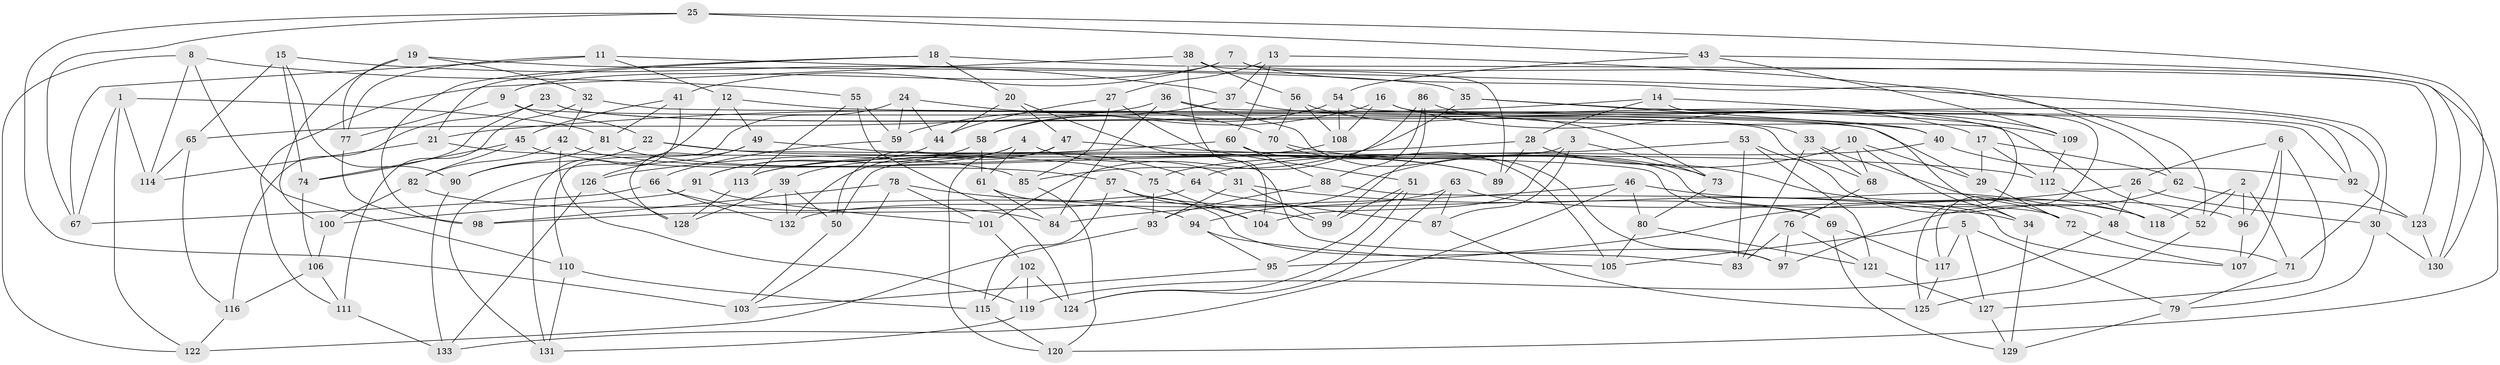 // coarse degree distribution, {6: 0.5975609756097561, 4: 0.3780487804878049, 5: 0.024390243902439025}
// Generated by graph-tools (version 1.1) at 2025/24/03/03/25 07:24:26]
// undirected, 133 vertices, 266 edges
graph export_dot {
graph [start="1"]
  node [color=gray90,style=filled];
  1;
  2;
  3;
  4;
  5;
  6;
  7;
  8;
  9;
  10;
  11;
  12;
  13;
  14;
  15;
  16;
  17;
  18;
  19;
  20;
  21;
  22;
  23;
  24;
  25;
  26;
  27;
  28;
  29;
  30;
  31;
  32;
  33;
  34;
  35;
  36;
  37;
  38;
  39;
  40;
  41;
  42;
  43;
  44;
  45;
  46;
  47;
  48;
  49;
  50;
  51;
  52;
  53;
  54;
  55;
  56;
  57;
  58;
  59;
  60;
  61;
  62;
  63;
  64;
  65;
  66;
  67;
  68;
  69;
  70;
  71;
  72;
  73;
  74;
  75;
  76;
  77;
  78;
  79;
  80;
  81;
  82;
  83;
  84;
  85;
  86;
  87;
  88;
  89;
  90;
  91;
  92;
  93;
  94;
  95;
  96;
  97;
  98;
  99;
  100;
  101;
  102;
  103;
  104;
  105;
  106;
  107;
  108;
  109;
  110;
  111;
  112;
  113;
  114;
  115;
  116;
  117;
  118;
  119;
  120;
  121;
  122;
  123;
  124;
  125;
  126;
  127;
  128;
  129;
  130;
  131;
  132;
  133;
  1 -- 81;
  1 -- 122;
  1 -- 67;
  1 -- 114;
  2 -- 118;
  2 -- 96;
  2 -- 52;
  2 -- 71;
  3 -- 104;
  3 -- 73;
  3 -- 50;
  3 -- 87;
  4 -- 39;
  4 -- 31;
  4 -- 50;
  4 -- 61;
  5 -- 117;
  5 -- 79;
  5 -- 105;
  5 -- 127;
  6 -- 26;
  6 -- 96;
  6 -- 107;
  6 -- 127;
  7 -- 62;
  7 -- 41;
  7 -- 9;
  7 -- 120;
  8 -- 122;
  8 -- 110;
  8 -- 55;
  8 -- 114;
  9 -- 68;
  9 -- 77;
  9 -- 22;
  10 -- 34;
  10 -- 94;
  10 -- 29;
  10 -- 68;
  11 -- 30;
  11 -- 77;
  11 -- 67;
  11 -- 12;
  12 -- 40;
  12 -- 131;
  12 -- 49;
  13 -- 52;
  13 -- 37;
  13 -- 27;
  13 -- 60;
  14 -- 109;
  14 -- 28;
  14 -- 21;
  14 -- 117;
  15 -- 74;
  15 -- 90;
  15 -- 37;
  15 -- 65;
  16 -- 108;
  16 -- 71;
  16 -- 59;
  16 -- 17;
  17 -- 62;
  17 -- 112;
  17 -- 29;
  18 -- 20;
  18 -- 21;
  18 -- 123;
  18 -- 98;
  19 -- 100;
  19 -- 35;
  19 -- 77;
  19 -- 32;
  20 -- 83;
  20 -- 44;
  20 -- 47;
  21 -- 85;
  21 -- 114;
  22 -- 90;
  22 -- 75;
  22 -- 69;
  23 -- 29;
  23 -- 74;
  23 -- 116;
  23 -- 33;
  24 -- 59;
  24 -- 44;
  24 -- 110;
  24 -- 70;
  25 -- 103;
  25 -- 130;
  25 -- 43;
  25 -- 67;
  26 -- 30;
  26 -- 48;
  26 -- 95;
  27 -- 85;
  27 -- 44;
  27 -- 51;
  28 -- 113;
  28 -- 89;
  28 -- 118;
  29 -- 72;
  30 -- 130;
  30 -- 79;
  31 -- 34;
  31 -- 93;
  31 -- 99;
  32 -- 34;
  32 -- 111;
  32 -- 42;
  33 -- 83;
  33 -- 72;
  33 -- 68;
  34 -- 129;
  35 -- 40;
  35 -- 85;
  35 -- 125;
  36 -- 97;
  36 -- 92;
  36 -- 65;
  36 -- 84;
  37 -- 58;
  37 -- 52;
  38 -- 104;
  38 -- 56;
  38 -- 111;
  38 -- 89;
  39 -- 128;
  39 -- 50;
  39 -- 132;
  40 -- 92;
  40 -- 64;
  41 -- 45;
  41 -- 131;
  41 -- 81;
  42 -- 57;
  42 -- 119;
  42 -- 82;
  43 -- 54;
  43 -- 109;
  43 -- 130;
  44 -- 91;
  45 -- 89;
  45 -- 74;
  45 -- 82;
  46 -- 80;
  46 -- 133;
  46 -- 84;
  46 -- 48;
  47 -- 132;
  47 -- 120;
  47 -- 112;
  48 -- 71;
  48 -- 119;
  49 -- 128;
  49 -- 64;
  49 -- 126;
  50 -- 103;
  51 -- 99;
  51 -- 95;
  51 -- 124;
  52 -- 125;
  53 -- 121;
  53 -- 83;
  53 -- 75;
  53 -- 118;
  54 -- 108;
  54 -- 58;
  54 -- 92;
  55 -- 124;
  55 -- 59;
  55 -- 113;
  56 -- 73;
  56 -- 70;
  56 -- 108;
  57 -- 104;
  57 -- 69;
  57 -- 115;
  58 -- 91;
  58 -- 61;
  59 -- 66;
  60 -- 72;
  60 -- 126;
  60 -- 88;
  61 -- 97;
  61 -- 84;
  62 -- 123;
  62 -- 97;
  63 -- 132;
  63 -- 124;
  63 -- 87;
  63 -- 96;
  64 -- 98;
  64 -- 87;
  65 -- 114;
  65 -- 116;
  66 -- 132;
  66 -- 67;
  66 -- 84;
  68 -- 76;
  69 -- 129;
  69 -- 117;
  70 -- 73;
  70 -- 105;
  71 -- 79;
  72 -- 107;
  73 -- 80;
  74 -- 106;
  75 -- 93;
  75 -- 104;
  76 -- 83;
  76 -- 121;
  76 -- 97;
  77 -- 98;
  78 -- 98;
  78 -- 101;
  78 -- 99;
  78 -- 103;
  79 -- 129;
  80 -- 121;
  80 -- 105;
  81 -- 90;
  81 -- 89;
  82 -- 94;
  82 -- 100;
  85 -- 120;
  86 -- 101;
  86 -- 88;
  86 -- 109;
  86 -- 99;
  87 -- 125;
  88 -- 93;
  88 -- 107;
  90 -- 133;
  91 -- 100;
  91 -- 101;
  92 -- 123;
  93 -- 122;
  94 -- 95;
  94 -- 105;
  95 -- 103;
  96 -- 107;
  100 -- 106;
  101 -- 102;
  102 -- 115;
  102 -- 124;
  102 -- 119;
  106 -- 116;
  106 -- 111;
  108 -- 113;
  109 -- 112;
  110 -- 131;
  110 -- 115;
  111 -- 133;
  112 -- 118;
  113 -- 128;
  115 -- 120;
  116 -- 122;
  117 -- 125;
  119 -- 131;
  121 -- 127;
  123 -- 130;
  126 -- 128;
  126 -- 133;
  127 -- 129;
}
